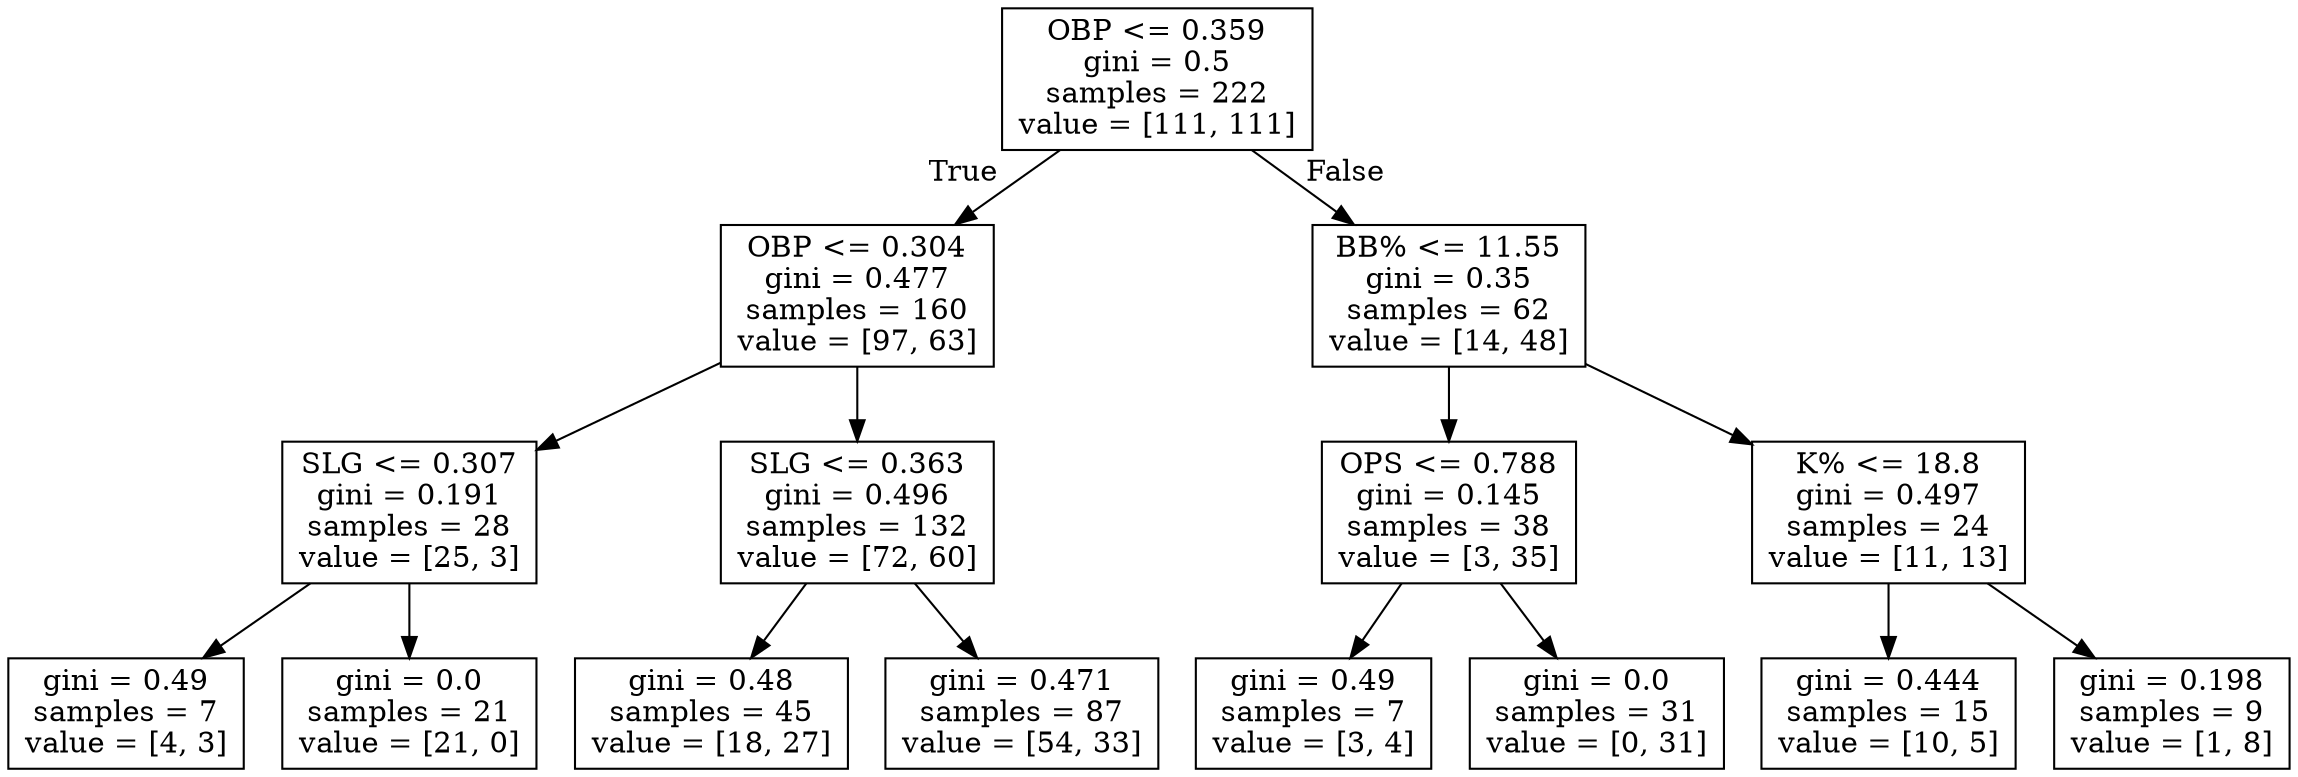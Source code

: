 digraph Tree {
node [shape=box] ;
0 [label="OBP <= 0.359\ngini = 0.5\nsamples = 222\nvalue = [111, 111]"] ;
1 [label="OBP <= 0.304\ngini = 0.477\nsamples = 160\nvalue = [97, 63]"] ;
0 -> 1 [labeldistance=2.5, labelangle=45, headlabel="True"] ;
2 [label="SLG <= 0.307\ngini = 0.191\nsamples = 28\nvalue = [25, 3]"] ;
1 -> 2 ;
3 [label="gini = 0.49\nsamples = 7\nvalue = [4, 3]"] ;
2 -> 3 ;
4 [label="gini = 0.0\nsamples = 21\nvalue = [21, 0]"] ;
2 -> 4 ;
5 [label="SLG <= 0.363\ngini = 0.496\nsamples = 132\nvalue = [72, 60]"] ;
1 -> 5 ;
6 [label="gini = 0.48\nsamples = 45\nvalue = [18, 27]"] ;
5 -> 6 ;
7 [label="gini = 0.471\nsamples = 87\nvalue = [54, 33]"] ;
5 -> 7 ;
8 [label="BB% <= 11.55\ngini = 0.35\nsamples = 62\nvalue = [14, 48]"] ;
0 -> 8 [labeldistance=2.5, labelangle=-45, headlabel="False"] ;
9 [label="OPS <= 0.788\ngini = 0.145\nsamples = 38\nvalue = [3, 35]"] ;
8 -> 9 ;
10 [label="gini = 0.49\nsamples = 7\nvalue = [3, 4]"] ;
9 -> 10 ;
11 [label="gini = 0.0\nsamples = 31\nvalue = [0, 31]"] ;
9 -> 11 ;
12 [label="K% <= 18.8\ngini = 0.497\nsamples = 24\nvalue = [11, 13]"] ;
8 -> 12 ;
13 [label="gini = 0.444\nsamples = 15\nvalue = [10, 5]"] ;
12 -> 13 ;
14 [label="gini = 0.198\nsamples = 9\nvalue = [1, 8]"] ;
12 -> 14 ;
}